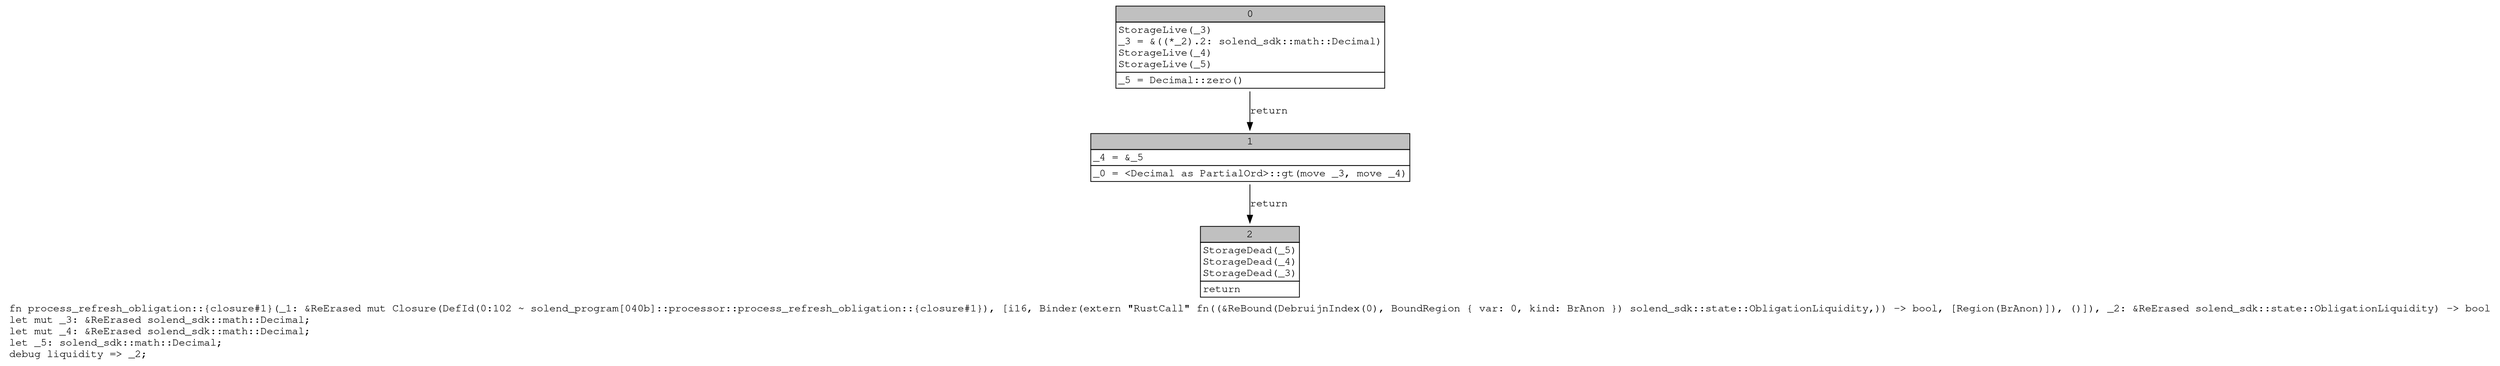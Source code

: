 digraph Mir_0_102 {
    graph [fontname="Courier, monospace"];
    node [fontname="Courier, monospace"];
    edge [fontname="Courier, monospace"];
    label=<fn process_refresh_obligation::{closure#1}(_1: &amp;ReErased mut Closure(DefId(0:102 ~ solend_program[040b]::processor::process_refresh_obligation::{closure#1}), [i16, Binder(extern &quot;RustCall&quot; fn((&amp;ReBound(DebruijnIndex(0), BoundRegion { var: 0, kind: BrAnon }) solend_sdk::state::ObligationLiquidity,)) -&gt; bool, [Region(BrAnon)]), ()]), _2: &amp;ReErased solend_sdk::state::ObligationLiquidity) -&gt; bool<br align="left"/>let mut _3: &amp;ReErased solend_sdk::math::Decimal;<br align="left"/>let mut _4: &amp;ReErased solend_sdk::math::Decimal;<br align="left"/>let _5: solend_sdk::math::Decimal;<br align="left"/>debug liquidity =&gt; _2;<br align="left"/>>;
    bb0__0_102 [shape="none", label=<<table border="0" cellborder="1" cellspacing="0"><tr><td bgcolor="gray" align="center" colspan="1">0</td></tr><tr><td align="left" balign="left">StorageLive(_3)<br/>_3 = &amp;((*_2).2: solend_sdk::math::Decimal)<br/>StorageLive(_4)<br/>StorageLive(_5)<br/></td></tr><tr><td align="left">_5 = Decimal::zero()</td></tr></table>>];
    bb1__0_102 [shape="none", label=<<table border="0" cellborder="1" cellspacing="0"><tr><td bgcolor="gray" align="center" colspan="1">1</td></tr><tr><td align="left" balign="left">_4 = &amp;_5<br/></td></tr><tr><td align="left">_0 = &lt;Decimal as PartialOrd&gt;::gt(move _3, move _4)</td></tr></table>>];
    bb2__0_102 [shape="none", label=<<table border="0" cellborder="1" cellspacing="0"><tr><td bgcolor="gray" align="center" colspan="1">2</td></tr><tr><td align="left" balign="left">StorageDead(_5)<br/>StorageDead(_4)<br/>StorageDead(_3)<br/></td></tr><tr><td align="left">return</td></tr></table>>];
    bb0__0_102 -> bb1__0_102 [label="return"];
    bb1__0_102 -> bb2__0_102 [label="return"];
}
